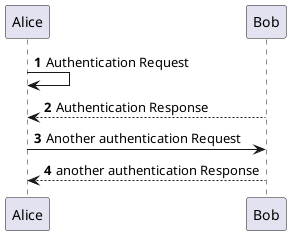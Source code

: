 @startuml
'https://plantuml.com/sequence-diagram

autonumber

Alice -> Alice: Authentication Request
Bob --> Alice: Authentication Response

Alice -> Bob: Another authentication Request
Alice <-- Bob: another authentication Response
@enduml